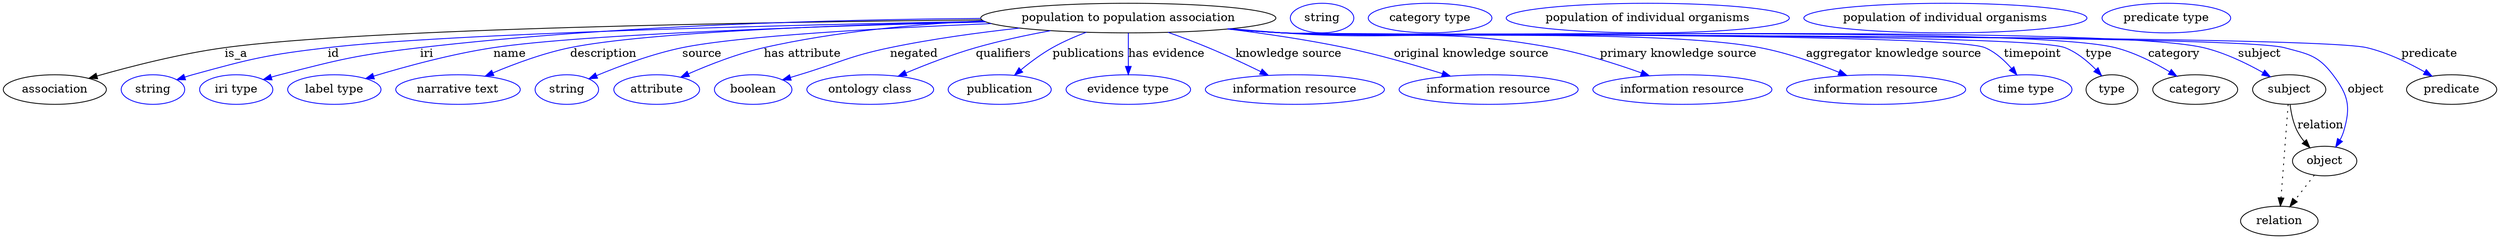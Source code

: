 digraph {
	graph [bb="0,0,3022,283"];
	node [label="\N"];
	"population to population association"	[height=0.5,
		label="population to population association",
		pos="1362.4,265",
		width=4.9648];
	association	[height=0.5,
		pos="62.394,178",
		width=1.7332];
	"population to population association" -> association	[label=is_a,
		lp="282.39,221.5",
		pos="e,103.35,191.59 1184.8,262.76 921.39,260.17 439.92,252.31 268.39,229 214.66,221.7 154.54,206.24 113.18,194.43"];
	id	[color=blue,
		height=0.5,
		label=string,
		pos="181.39,178",
		width=1.0652];
	"population to population association" -> id	[color=blue,
		label=id,
		lp="400.39,221.5",
		pos="e,210.37,190.01 1187.8,261.1 951.38,256.58 541.98,246.51 393.39,229 319.56,220.3 301.06,215.79 229.39,196 226.28,195.14 223.08,194.18 \
219.89,193.17",
		style=solid];
	iri	[color=blue,
		height=0.5,
		label="iri type",
		pos="282.39,178",
		width=1.2277];
	"population to population association" -> iri	[color=blue,
		label=iri,
		lp="512.39,221.5",
		pos="e,315.3,190.21 1183.5,264.6 1009.5,263.33 737.97,256.41 504.39,229 428.39,220.08 409.51,215.05 335.39,196 332.02,195.13 328.54,194.17 \
325.05,193.16",
		style=solid];
	name	[color=blue,
		height=0.5,
		label="label type",
		pos="401.39,178",
		width=1.5707];
	"population to population association" -> name	[color=blue,
		label=name,
		lp="613.39,221.5",
		pos="e,439.52,191.46 1189.5,260.33 998.68,255.54 703.98,245.73 593.39,229 543.53,221.46 487.9,206.19 449.41,194.5",
		style=solid];
	description	[color=blue,
		height=0.5,
		label="narrative text",
		pos="551.39,178",
		width=2.0943];
	"population to population association" -> description	[color=blue,
		label=description,
		lp="726.89,221.5",
		pos="e,584.13,194.32 1188.1,260.95 1020.3,256.93 778.62,248 686.39,229 654.24,222.37 619.53,209.38 593.37,198.3",
		style=solid];
	source	[color=blue,
		height=0.5,
		label=string,
		pos="683.39,178",
		width=1.0652];
	"population to population association" -> source	[color=blue,
		label=source,
		lp="845.39,221.5",
		pos="e,709.97,191.19 1196.2,258.38 1064.1,252.96 890.43,243.43 821.39,229 785.74,221.55 746.88,206.83 719.5,195.28",
		style=solid];
	"has attribute"	[color=blue,
		height=0.5,
		label=attribute,
		pos="791.39,178",
		width=1.4443];
	"population to population association" -> "has attribute"	[color=blue,
		label="has attribute",
		lp="967.39,221.5",
		pos="e,820.34,193.03 1186.4,261.77 1104.7,257.76 1006.7,248.7 920.39,229 888.83,221.8 854.75,208.32 829.54,197.17",
		style=solid];
	negated	[color=blue,
		height=0.5,
		label=boolean,
		pos="908.39,178",
		width=1.2999];
	"population to population association" -> negated	[color=blue,
		label=negated,
		lp="1102.4,221.5",
		pos="e,943.59,189.93 1230.3,252.81 1180.8,247.36 1124.2,239.62 1073.4,229 1023.4,218.56 1012.2,210.87 963.39,196 960.09,194.99 956.68,\
193.95 953.25,192.9",
		style=solid];
	qualifiers	[color=blue,
		height=0.5,
		label="ontology class",
		pos="1049.4,178",
		width=2.1304];
	"population to population association" -> qualifiers	[color=blue,
		label=qualifiers,
		lp="1210.9,221.5",
		pos="e,1083.3,194.24 1268,249.62 1238.7,244.23 1206.5,237.35 1177.4,229 1148.5,220.71 1117.1,208.5 1092.7,198.21",
		style=solid];
	publications	[color=blue,
		height=0.5,
		label=publication,
		pos="1206.4,178",
		width=1.7332];
	"population to population association" -> publications	[color=blue,
		label=publications,
		lp="1314.4,221.5",
		pos="e,1224.4,195.45 1311.5,247.74 1297.8,242.54 1283.2,236.22 1270.4,229 1257,221.42 1243.3,211.19 1232.1,201.95",
		style=solid];
	"has evidence"	[color=blue,
		height=0.5,
		label="evidence type",
		pos="1362.4,178",
		width=2.0943];
	"population to population association" -> "has evidence"	[color=blue,
		label="has evidence",
		lp="1408.9,221.5",
		pos="e,1362.4,196.18 1362.4,246.8 1362.4,235.16 1362.4,219.55 1362.4,206.24",
		style=solid];
	"knowledge source"	[color=blue,
		height=0.5,
		label="information resource",
		pos="1564.4,178",
		width=3.015];
	"population to population association" -> "knowledge source"	[color=blue,
		label="knowledge source",
		lp="1556.9,221.5",
		pos="e,1532.1,195.37 1410.6,247.65 1426.3,242.06 1443.7,235.55 1459.4,229 1480.7,220.11 1503.9,209.19 1523.1,199.83",
		style=solid];
	"original knowledge source"	[color=blue,
		height=0.5,
		label="information resource",
		pos="1799.4,178",
		width=3.015];
	"population to population association" -> "original knowledge source"	[color=blue,
		label="original knowledge source",
		lp="1778.4,221.5",
		pos="e,1753,194.37 1483.2,251.72 1528.1,246.16 1579.3,238.64 1625.4,229 1665.3,220.66 1709.4,207.94 1743.3,197.41",
		style=solid];
	"primary knowledge source"	[color=blue,
		height=0.5,
		label="information resource",
		pos="2034.4,178",
		width=3.015];
	"population to population association" -> "primary knowledge source"	[color=blue,
		label="primary knowledge source",
		lp="2029.4,221.5",
		pos="e,1994.2,194.82 1487.2,252.09 1508.3,250.26 1530,248.49 1550.4,247 1695.1,236.46 1733.7,255.1 1876.4,229 1913.4,222.23 1953.9,209.32 \
1984.6,198.31",
		style=solid];
	"aggregator knowledge source"	[color=blue,
		height=0.5,
		label="information resource",
		pos="2269.4,178",
		width=3.015];
	"population to population association" -> "aggregator knowledge source"	[color=blue,
		label="aggregator knowledge source",
		lp="2290.9,221.5",
		pos="e,2233.7,195.12 1484.9,251.87 1506.7,250.01 1529.2,248.29 1550.4,247 1678.7,239.21 2002.1,252.76 2128.4,229 2161.5,222.77 2197.3,\
210.02 2224.5,198.95",
		style=solid];
	timepoint	[color=blue,
		height=0.5,
		label="time type",
		pos="2451.4,178",
		width=1.5346];
	"population to population association" -> timepoint	[color=blue,
		label=timepoint,
		lp="2459.4,221.5",
		pos="e,2440,195.85 1483.9,251.77 1506,249.9 1528.9,248.2 1550.4,247 1597.6,244.37 2357.9,247.56 2401.4,229 2413.9,223.66 2425,213.55 \
2433.5,203.82",
		style=solid];
	type	[height=0.5,
		pos="2555.4,178",
		width=0.86659];
	"population to population association" -> type	[color=blue,
		label=type,
		lp="2539.4,221.5",
		pos="e,2542.8,194.92 1483.7,251.76 1505.8,249.88 1528.8,248.18 1550.4,247 1603,244.13 2449.3,248.03 2498.4,229 2512.7,223.47 2525.7,212.64 \
2535.8,202.47",
		style=solid];
	category	[height=0.5,
		pos="2656.4,178",
		width=1.4263];
	"population to population association" -> category	[color=blue,
		label=category,
		lp="2630.9,221.5",
		pos="e,2634.1,194.29 1483.7,251.74 1505.8,249.86 1528.8,248.17 1550.4,247 1662.4,240.95 2450.7,256.4 2559.4,229 2582.9,223.07 2607.2,\
210.56 2625.6,199.54",
		style=solid];
	subject	[height=0.5,
		pos="2770.4,178",
		width=1.2277];
	"population to population association" -> subject	[color=blue,
		label=subject,
		lp="2734.4,221.5",
		pos="e,2747.5,193.58 1483.4,251.73 1505.7,249.85 1528.7,248.15 1550.4,247 1674.2,240.41 2545.7,257.53 2666.4,229 2692.1,222.92 2718.9,\
209.85 2738.9,198.59",
		style=solid];
	object	[height=0.5,
		pos="2813.4,91",
		width=1.0832];
	"population to population association" -> object	[color=blue,
		label=object,
		lp="2863.4,178",
		pos="e,2826.8,108.09 1483.2,251.73 1505.5,249.84 1528.6,248.14 1550.4,247 1617.8,243.46 2699.3,246.5 2764.4,229 2793.4,221.21 2805.2,\
219.95 2823.4,196 2842.2,171.13 2845.3,156.9 2836.4,127 2835.4,123.55 2833.9,120.13 2832.1,116.85",
		style=solid];
	predicate	[height=0.5,
		pos="2967.4,178",
		width=1.5165];
	"population to population association" -> predicate	[color=blue,
		label=predicate,
		lp="2940.4,221.5",
		pos="e,2943.6,194.32 1483.2,251.71 1505.5,249.82 1528.6,248.13 1550.4,247 1623.3,243.21 2793.4,245.84 2864.4,229 2889.3,223.1 2915.2,\
210.51 2934.7,199.43",
		style=solid];
	association_type	[color=blue,
		height=0.5,
		label=string,
		pos="1597.4,265",
		width=1.0652];
	association_category	[color=blue,
		height=0.5,
		label="category type",
		pos="1728.4,265",
		width=2.0762];
	subject -> object	[label=relation,
		lp="2808.4,134.5",
		pos="e,2795.5,107.23 2771.5,159.55 2772.7,149.57 2775.2,137.07 2780.4,127 2782.6,122.68 2785.5,118.52 2788.7,114.66"];
	relation	[height=0.5,
		pos="2758.4,18",
		width=1.2999];
	subject -> relation	[pos="e,2759.7,36.188 2769.1,159.79 2767,132.48 2763,78.994 2760.5,46.38",
		style=dotted];
	"population to population association_subject"	[color=blue,
		height=0.5,
		label="population of individual organisms",
		pos="1992.4,265",
		width=4.7662];
	object -> relation	[pos="e,2771.2,35.54 2800.9,73.889 2794,64.939 2785.2,53.617 2777.4,43.584",
		style=dotted];
	"population to population association_object"	[color=blue,
		height=0.5,
		label="population of individual organisms",
		pos="2353.4,265",
		width=4.7662];
	"population to population association_predicate"	[color=blue,
		height=0.5,
		label="predicate type",
		pos="2621.4,265",
		width=2.1665];
}
